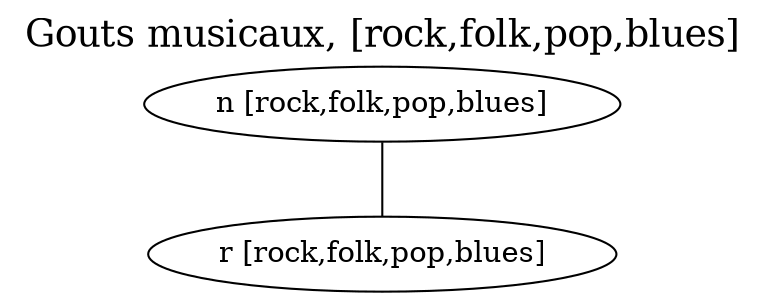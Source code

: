 Graph {
  labelloc=top;
  fontsize=18;
  label="Gouts musicaux, [rock,folk,pop,blues]";
  n [label="n [rock,folk,pop,blues]"];
  r [label="r [rock,folk,pop,blues]"];
  n -- r;
}

